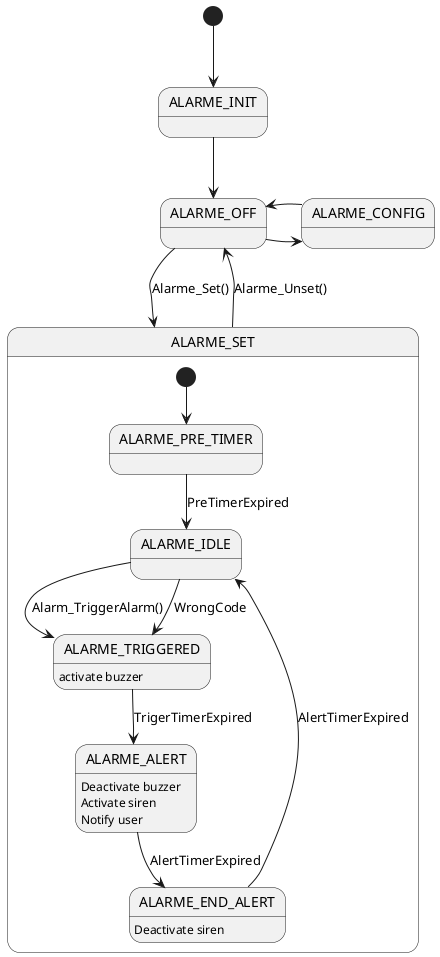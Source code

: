 @startuml
skinparam defaultTextAlignment left

state ALARME_INIT
state ALARME_OFF
state ALARME_SET
state ALARME_CONFIG

[*] --> ALARME_INIT

ALARME_INIT --> ALARME_OFF

ALARME_OFF --> ALARME_SET : Alarme_Set()
ALARME_OFF -> ALARME_CONFIG

ALARME_CONFIG -> ALARME_OFF

ALARME_SET --> ALARME_OFF : Alarme_Unset()

state ALARME_SET {
  state ALARME_PRE_TIMER
  state ALARME_IDLE 
  state ALARME_TRIGGERED : activate buzzer
  state ALARME_ALERT     : Deactivate buzzer
  state ALARME_ALERT     : Activate siren
  state ALARME_ALERT     : Notify user
  state ALARME_END_ALERT : Deactivate siren

  [*] --> ALARME_PRE_TIMER 
  ALARME_PRE_TIMER --> ALARME_IDLE : PreTimerExpired
  ALARME_IDLE --> ALARME_TRIGGERED : Alarm_TriggerAlarm()
  ALARME_IDLE --> ALARME_TRIGGERED : WrongCode
  ALARME_TRIGGERED --> ALARME_ALERT : TrigerTimerExpired
  ALARME_ALERT --> ALARME_END_ALERT  : AlertTimerExpired
  ALARME_END_ALERT --> ALARME_IDLE : AlertTimerExpired
}

@enduml